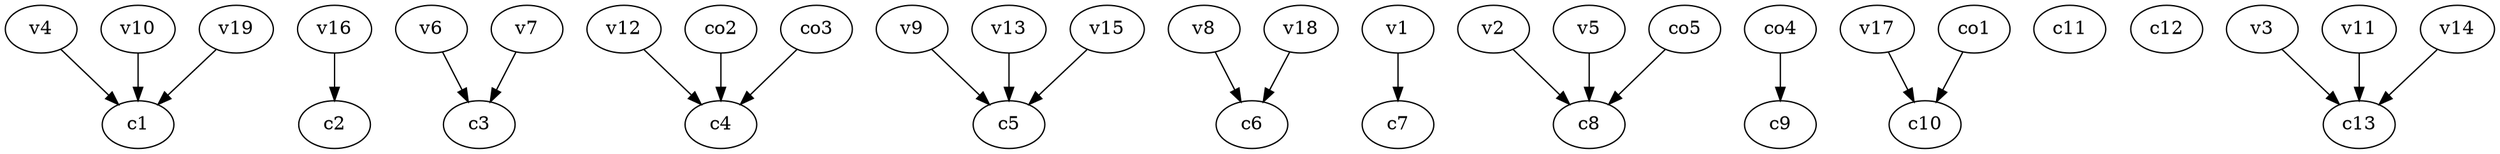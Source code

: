 strict digraph  {
c1;
c2;
c3;
c4;
c5;
c6;
c7;
c8;
c9;
c10;
c11;
c12;
c13;
v1;
v2;
v3;
v4;
v5;
v6;
v7;
v8;
v9;
v10;
v11;
v12;
v13;
v14;
v15;
v16;
v17;
v18;
v19;
co1;
co2;
co3;
co4;
co5;
v1 -> c7  [weight=1];
v2 -> c8  [weight=1];
v3 -> c13  [weight=1];
v4 -> c1  [weight=1];
v5 -> c8  [weight=1];
v6 -> c3  [weight=1];
v7 -> c3  [weight=1];
v8 -> c6  [weight=1];
v9 -> c5  [weight=1];
v10 -> c1  [weight=1];
v11 -> c13  [weight=1];
v12 -> c4  [weight=1];
v13 -> c5  [weight=1];
v14 -> c13  [weight=1];
v15 -> c5  [weight=1];
v16 -> c2  [weight=1];
v17 -> c10  [weight=1];
v18 -> c6  [weight=1];
v19 -> c1  [weight=1];
co1 -> c10  [weight=1];
co2 -> c4  [weight=1];
co3 -> c4  [weight=1];
co4 -> c9  [weight=1];
co5 -> c8  [weight=1];
}
